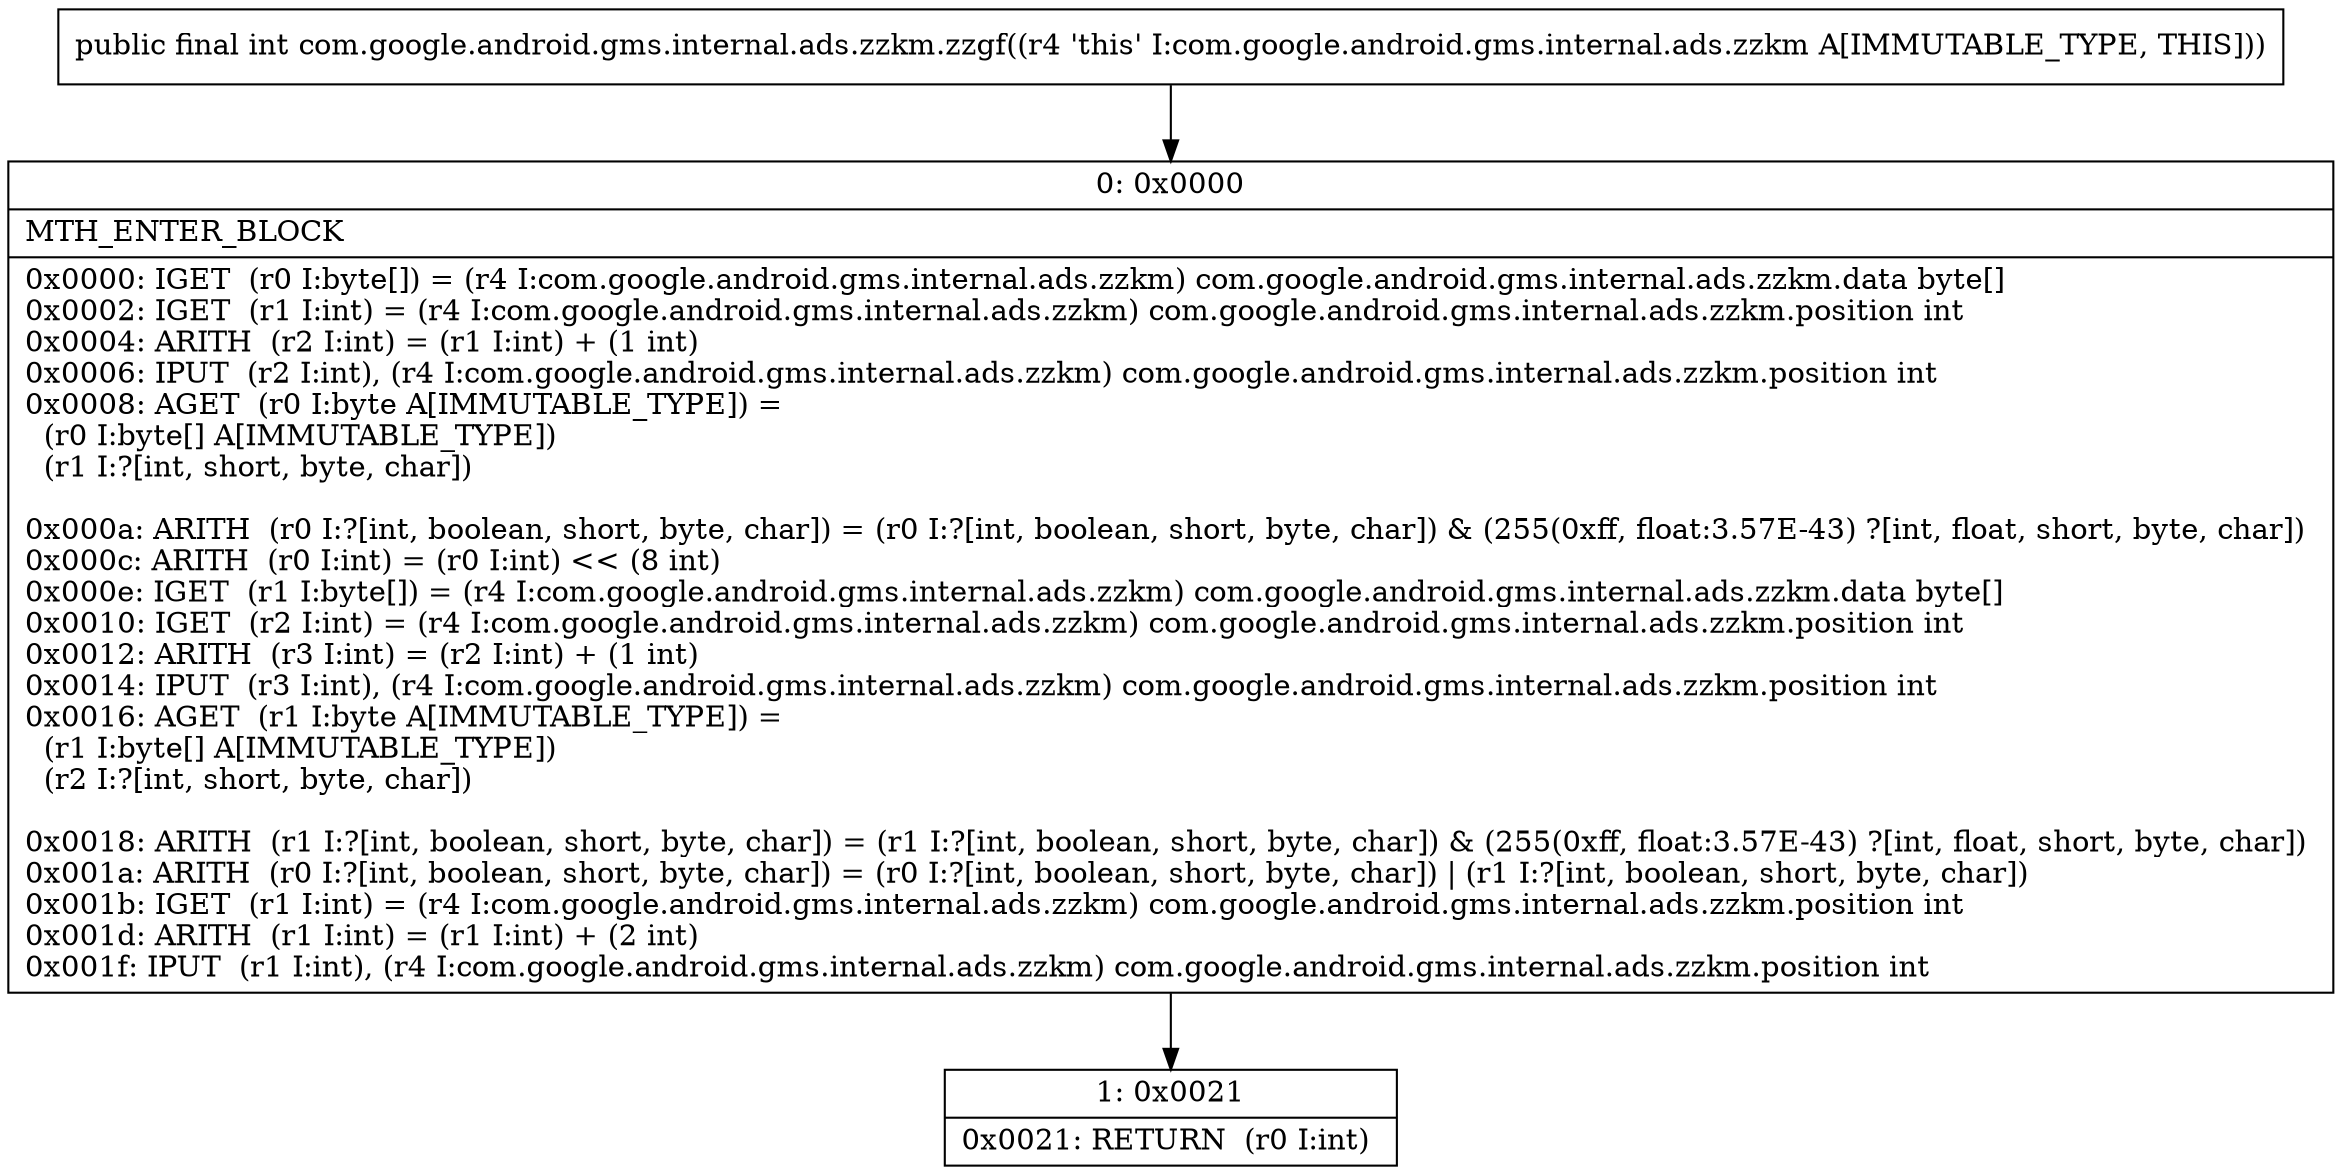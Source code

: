 digraph "CFG forcom.google.android.gms.internal.ads.zzkm.zzgf()I" {
Node_0 [shape=record,label="{0\:\ 0x0000|MTH_ENTER_BLOCK\l|0x0000: IGET  (r0 I:byte[]) = (r4 I:com.google.android.gms.internal.ads.zzkm) com.google.android.gms.internal.ads.zzkm.data byte[] \l0x0002: IGET  (r1 I:int) = (r4 I:com.google.android.gms.internal.ads.zzkm) com.google.android.gms.internal.ads.zzkm.position int \l0x0004: ARITH  (r2 I:int) = (r1 I:int) + (1 int) \l0x0006: IPUT  (r2 I:int), (r4 I:com.google.android.gms.internal.ads.zzkm) com.google.android.gms.internal.ads.zzkm.position int \l0x0008: AGET  (r0 I:byte A[IMMUTABLE_TYPE]) = \l  (r0 I:byte[] A[IMMUTABLE_TYPE])\l  (r1 I:?[int, short, byte, char])\l \l0x000a: ARITH  (r0 I:?[int, boolean, short, byte, char]) = (r0 I:?[int, boolean, short, byte, char]) & (255(0xff, float:3.57E\-43) ?[int, float, short, byte, char]) \l0x000c: ARITH  (r0 I:int) = (r0 I:int) \<\< (8 int) \l0x000e: IGET  (r1 I:byte[]) = (r4 I:com.google.android.gms.internal.ads.zzkm) com.google.android.gms.internal.ads.zzkm.data byte[] \l0x0010: IGET  (r2 I:int) = (r4 I:com.google.android.gms.internal.ads.zzkm) com.google.android.gms.internal.ads.zzkm.position int \l0x0012: ARITH  (r3 I:int) = (r2 I:int) + (1 int) \l0x0014: IPUT  (r3 I:int), (r4 I:com.google.android.gms.internal.ads.zzkm) com.google.android.gms.internal.ads.zzkm.position int \l0x0016: AGET  (r1 I:byte A[IMMUTABLE_TYPE]) = \l  (r1 I:byte[] A[IMMUTABLE_TYPE])\l  (r2 I:?[int, short, byte, char])\l \l0x0018: ARITH  (r1 I:?[int, boolean, short, byte, char]) = (r1 I:?[int, boolean, short, byte, char]) & (255(0xff, float:3.57E\-43) ?[int, float, short, byte, char]) \l0x001a: ARITH  (r0 I:?[int, boolean, short, byte, char]) = (r0 I:?[int, boolean, short, byte, char]) \| (r1 I:?[int, boolean, short, byte, char]) \l0x001b: IGET  (r1 I:int) = (r4 I:com.google.android.gms.internal.ads.zzkm) com.google.android.gms.internal.ads.zzkm.position int \l0x001d: ARITH  (r1 I:int) = (r1 I:int) + (2 int) \l0x001f: IPUT  (r1 I:int), (r4 I:com.google.android.gms.internal.ads.zzkm) com.google.android.gms.internal.ads.zzkm.position int \l}"];
Node_1 [shape=record,label="{1\:\ 0x0021|0x0021: RETURN  (r0 I:int) \l}"];
MethodNode[shape=record,label="{public final int com.google.android.gms.internal.ads.zzkm.zzgf((r4 'this' I:com.google.android.gms.internal.ads.zzkm A[IMMUTABLE_TYPE, THIS])) }"];
MethodNode -> Node_0;
Node_0 -> Node_1;
}

